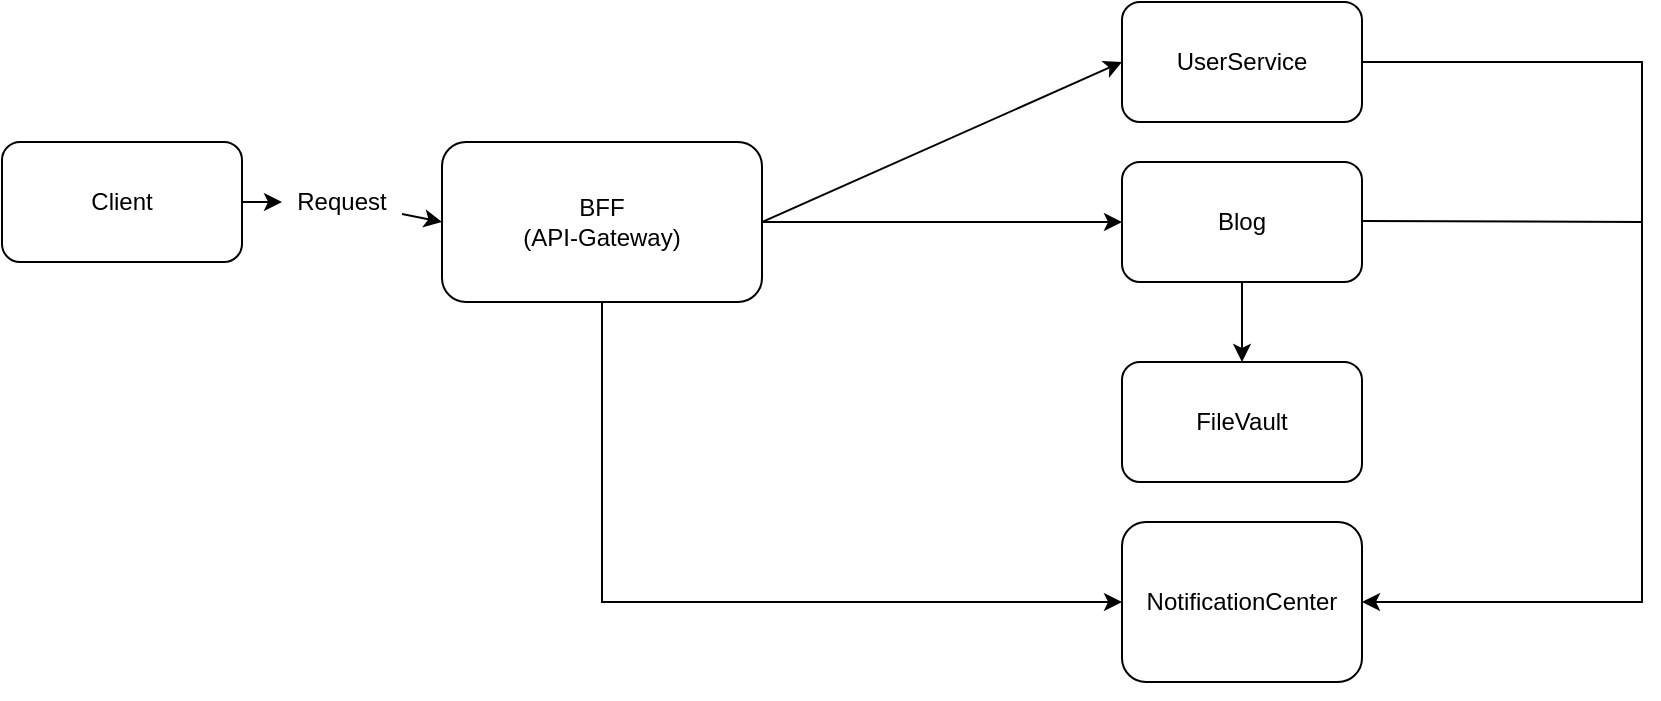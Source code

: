 <mxfile version="26.2.14">
  <diagram name="Page-1" id="NVcYu0vVCN73scMOu48c">
    <mxGraphModel dx="1234" dy="714" grid="1" gridSize="10" guides="1" tooltips="1" connect="1" arrows="1" fold="1" page="1" pageScale="1" pageWidth="850" pageHeight="1100" math="0" shadow="0">
      <root>
        <mxCell id="0" />
        <mxCell id="1" parent="0" />
        <mxCell id="aZors8RK_H4ItDIRbBKI-35" style="edgeStyle=orthogonalEdgeStyle;rounded=0;orthogonalLoop=1;jettySize=auto;html=1;entryX=1;entryY=0.5;entryDx=0;entryDy=0;" parent="1" edge="1">
          <mxGeometry relative="1" as="geometry">
            <Array as="points">
              <mxPoint x="690" y="460" />
              <mxPoint x="830" y="460" />
              <mxPoint x="830" y="730" />
            </Array>
            <mxPoint x="690" y="440" as="sourcePoint" />
            <mxPoint x="690" y="730" as="targetPoint" />
          </mxGeometry>
        </mxCell>
        <mxCell id="aZors8RK_H4ItDIRbBKI-3" value="UserService" style="rounded=1;whiteSpace=wrap;html=1;" parent="1" vertex="1">
          <mxGeometry x="570" y="430" width="120" height="60" as="geometry" />
        </mxCell>
        <mxCell id="aZors8RK_H4ItDIRbBKI-4" value="Blog" style="rounded=1;whiteSpace=wrap;html=1;" parent="1" vertex="1">
          <mxGeometry x="570" y="510" width="120" height="60" as="geometry" />
        </mxCell>
        <mxCell id="aZors8RK_H4ItDIRbBKI-5" value="FileVault" style="rounded=1;whiteSpace=wrap;html=1;" parent="1" vertex="1">
          <mxGeometry x="570" y="610" width="120" height="60" as="geometry" />
        </mxCell>
        <mxCell id="aZors8RK_H4ItDIRbBKI-6" value="NotificationCenter" style="rounded=1;whiteSpace=wrap;html=1;" parent="1" vertex="1">
          <mxGeometry x="570" y="690" width="120" height="80" as="geometry" />
        </mxCell>
        <mxCell id="aZors8RK_H4ItDIRbBKI-7" value="BFF&lt;div&gt;(API-Gateway)&lt;/div&gt;" style="rounded=1;whiteSpace=wrap;html=1;" parent="1" vertex="1">
          <mxGeometry x="230" y="500" width="160" height="80" as="geometry" />
        </mxCell>
        <mxCell id="aZors8RK_H4ItDIRbBKI-9" value="Client" style="rounded=1;whiteSpace=wrap;html=1;" parent="1" vertex="1">
          <mxGeometry x="10" y="500" width="120" height="60" as="geometry" />
        </mxCell>
        <mxCell id="aZors8RK_H4ItDIRbBKI-10" value="" style="endArrow=classic;html=1;rounded=0;entryX=0;entryY=0.5;entryDx=0;entryDy=0;" parent="1" source="aZors8RK_H4ItDIRbBKI-11" target="aZors8RK_H4ItDIRbBKI-7" edge="1">
          <mxGeometry width="50" height="50" relative="1" as="geometry">
            <mxPoint x="130" y="530" as="sourcePoint" />
            <mxPoint x="450" y="630" as="targetPoint" />
          </mxGeometry>
        </mxCell>
        <mxCell id="aZors8RK_H4ItDIRbBKI-12" value="" style="endArrow=classic;html=1;rounded=0;entryX=0;entryY=0.5;entryDx=0;entryDy=0;" parent="1" target="aZors8RK_H4ItDIRbBKI-11" edge="1">
          <mxGeometry width="50" height="50" relative="1" as="geometry">
            <mxPoint x="130" y="530" as="sourcePoint" />
            <mxPoint x="250" y="530" as="targetPoint" />
          </mxGeometry>
        </mxCell>
        <mxCell id="aZors8RK_H4ItDIRbBKI-11" value="Request" style="text;html=1;align=center;verticalAlign=middle;whiteSpace=wrap;rounded=0;" parent="1" vertex="1">
          <mxGeometry x="150" y="515" width="60" height="30" as="geometry" />
        </mxCell>
        <mxCell id="aZors8RK_H4ItDIRbBKI-16" value="" style="endArrow=classic;startArrow=none;html=1;rounded=0;entryX=0;entryY=0.5;entryDx=0;entryDy=0;exitX=1;exitY=0.5;exitDx=0;exitDy=0;startFill=0;" parent="1" source="aZors8RK_H4ItDIRbBKI-7" target="aZors8RK_H4ItDIRbBKI-3" edge="1">
          <mxGeometry width="50" height="50" relative="1" as="geometry">
            <mxPoint x="400" y="530" as="sourcePoint" />
            <mxPoint x="660" y="370" as="targetPoint" />
          </mxGeometry>
        </mxCell>
        <mxCell id="aZors8RK_H4ItDIRbBKI-18" value="" style="endArrow=classic;startArrow=none;html=1;rounded=0;entryX=0;entryY=0.5;entryDx=0;entryDy=0;exitX=1;exitY=0.5;exitDx=0;exitDy=0;startFill=0;" parent="1" source="aZors8RK_H4ItDIRbBKI-7" target="aZors8RK_H4ItDIRbBKI-4" edge="1">
          <mxGeometry width="50" height="50" relative="1" as="geometry">
            <mxPoint x="390" y="570" as="sourcePoint" />
            <mxPoint x="440" y="520" as="targetPoint" />
          </mxGeometry>
        </mxCell>
        <mxCell id="aZors8RK_H4ItDIRbBKI-39" value="" style="endArrow=none;html=1;rounded=0;exitX=1;exitY=0.5;exitDx=0;exitDy=0;" parent="1" edge="1">
          <mxGeometry width="50" height="50" relative="1" as="geometry">
            <mxPoint x="690" y="539.5" as="sourcePoint" />
            <mxPoint x="830" y="540" as="targetPoint" />
          </mxGeometry>
        </mxCell>
        <mxCell id="aZors8RK_H4ItDIRbBKI-41" value="" style="endArrow=classic;html=1;rounded=0;entryX=0.5;entryY=0;entryDx=0;entryDy=0;exitX=0.5;exitY=1;exitDx=0;exitDy=0;" parent="1" source="aZors8RK_H4ItDIRbBKI-4" target="aZors8RK_H4ItDIRbBKI-5" edge="1">
          <mxGeometry width="50" height="50" relative="1" as="geometry">
            <mxPoint x="470" y="680" as="sourcePoint" />
            <mxPoint x="520" y="630" as="targetPoint" />
          </mxGeometry>
        </mxCell>
        <mxCell id="aZors8RK_H4ItDIRbBKI-42" style="edgeStyle=orthogonalEdgeStyle;rounded=0;orthogonalLoop=1;jettySize=auto;html=1;exitX=0.5;exitY=1;exitDx=0;exitDy=0;" parent="1" source="aZors8RK_H4ItDIRbBKI-6" target="aZors8RK_H4ItDIRbBKI-6" edge="1">
          <mxGeometry relative="1" as="geometry" />
        </mxCell>
        <mxCell id="aZors8RK_H4ItDIRbBKI-43" value="" style="endArrow=classic;html=1;rounded=0;entryX=0;entryY=0.5;entryDx=0;entryDy=0;exitX=0.5;exitY=1;exitDx=0;exitDy=0;" parent="1" source="aZors8RK_H4ItDIRbBKI-7" target="aZors8RK_H4ItDIRbBKI-6" edge="1">
          <mxGeometry width="50" height="50" relative="1" as="geometry">
            <mxPoint x="320" y="750" as="sourcePoint" />
            <mxPoint x="520" y="630" as="targetPoint" />
            <Array as="points">
              <mxPoint x="310" y="730" />
            </Array>
          </mxGeometry>
        </mxCell>
      </root>
    </mxGraphModel>
  </diagram>
</mxfile>
